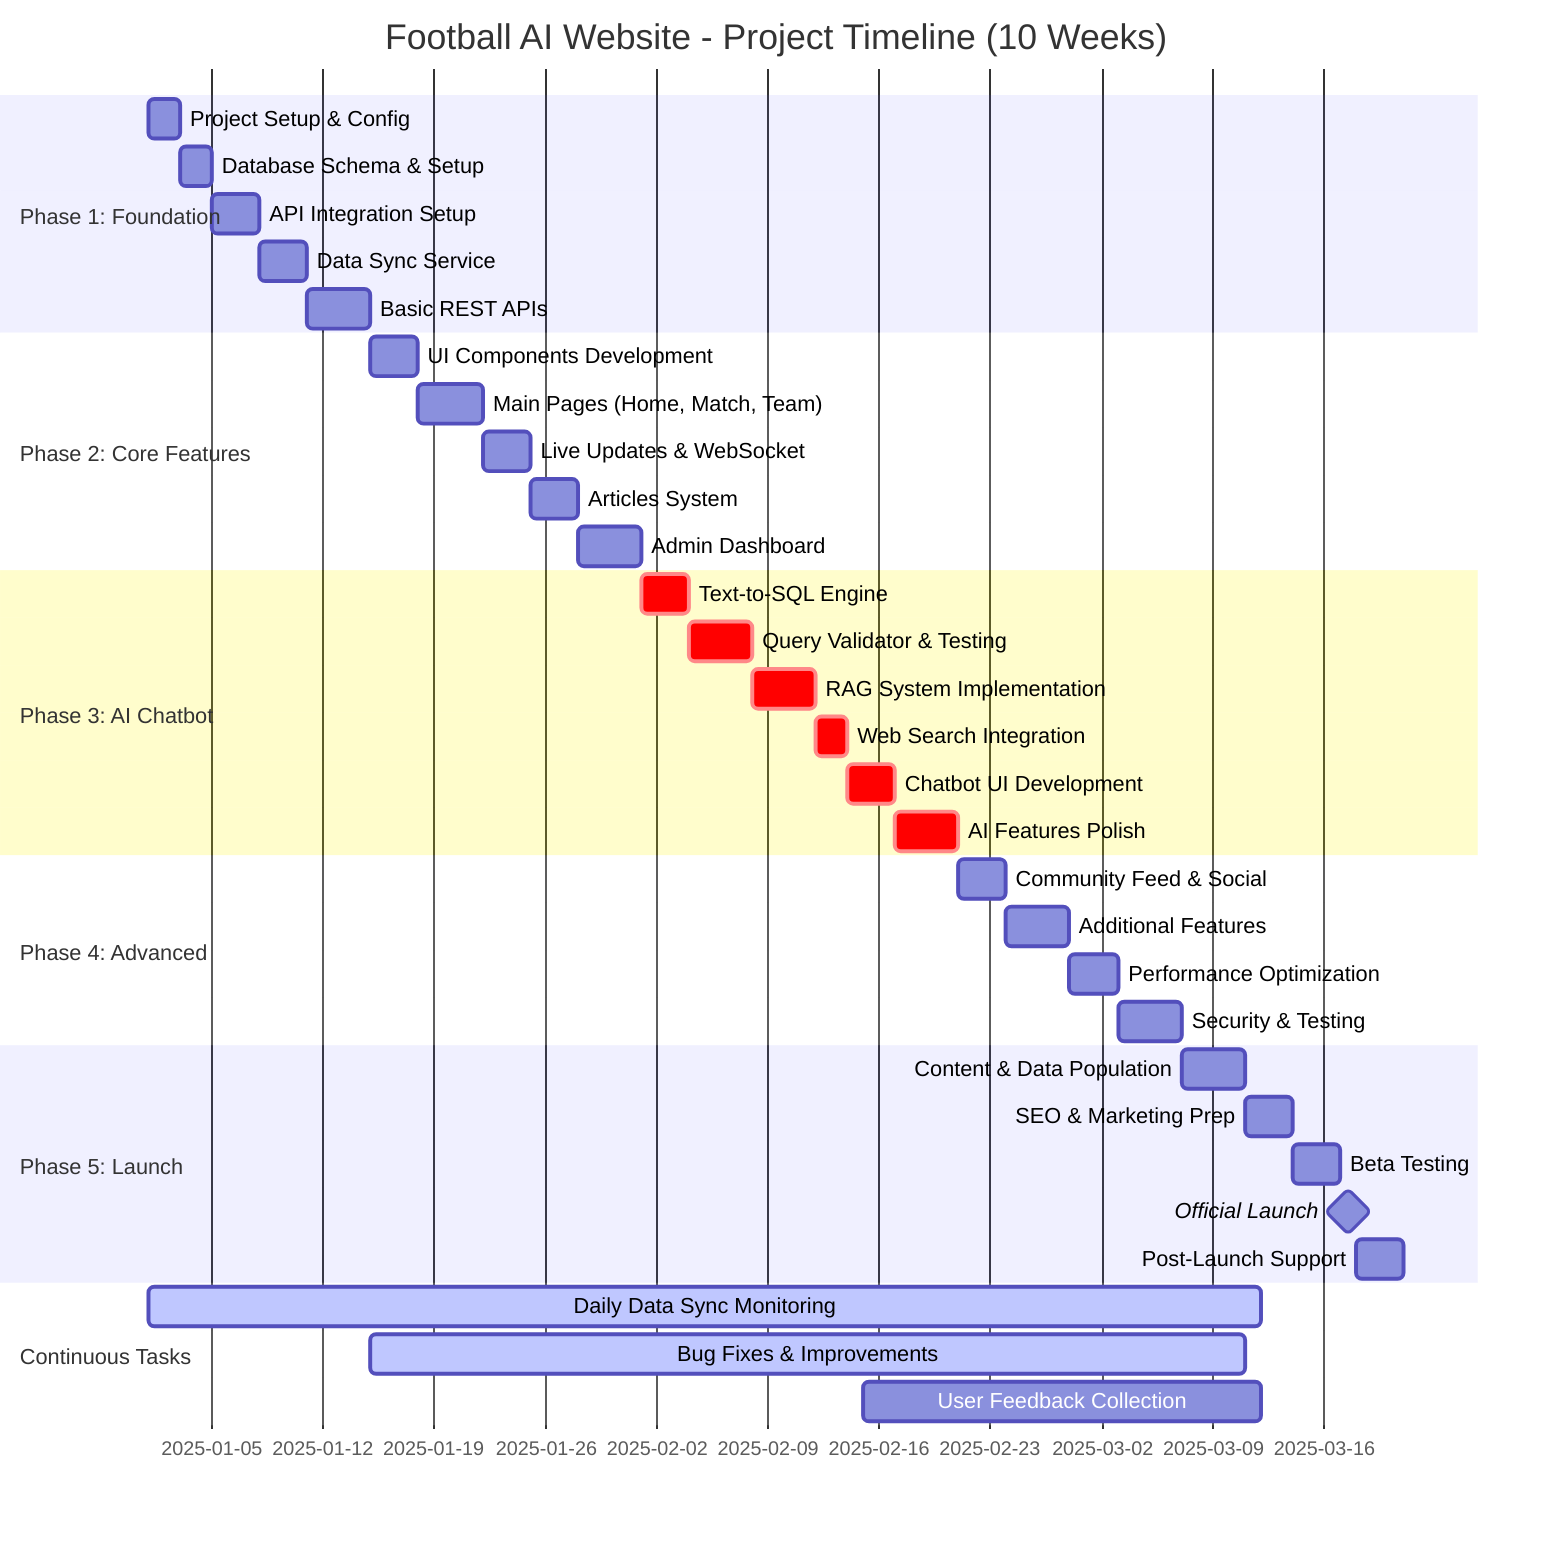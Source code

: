 %% GANTT CHART - PROJECT TIMELINE

gantt
    title Football AI Website - Project Timeline (10 Weeks)
    dateFormat YYYY-MM-DD
    
    section Phase 1: Foundation
    Project Setup & Config           :a1, 2025-01-01, 2d
    Database Schema & Setup          :a2, after a1, 2d
    API Integration Setup            :a3, after a2, 3d
    Data Sync Service                :a4, after a3, 3d
    Basic REST APIs                  :a5, after a4, 4d
    
    section Phase 2: Core Features
    UI Components Development        :b1, after a5, 3d
    Main Pages (Home, Match, Team)  :b2, after b1, 4d
    Live Updates & WebSocket         :b3, after b2, 3d
    Articles System                  :b4, after b3, 3d
    Admin Dashboard                  :b5, after b4, 4d
    
    section Phase 3: AI Chatbot
    Text-to-SQL Engine              :crit, c1, after b5, 3d
    Query Validator & Testing        :crit, c2, after c1, 4d
    RAG System Implementation        :crit, c3, after c2, 4d
    Web Search Integration           :crit, c4, after c3, 2d
    Chatbot UI Development           :crit, c5, after c4, 3d
    AI Features Polish               :crit, c6, after c5, 4d
    
    section Phase 4: Advanced
    Community Feed & Social          :d1, after c6, 3d
    Additional Features              :d2, after d1, 4d
    Performance Optimization         :d3, after d2, 3d
    Security & Testing               :d4, after d3, 4d
    
    section Phase 5: Launch
    Content & Data Population        :e1, after d4, 4d
    SEO & Marketing Prep             :e2, after e1, 3d
    Beta Testing                     :e3, after e2, 3d
    Official Launch                  :milestone, e4, after e3, 1d
    Post-Launch Support              :e5, after e4, 3d

    section Continuous Tasks
    Daily Data Sync Monitoring       :active, 2025-01-01, 70d
    Bug Fixes & Improvements         :active, 2025-01-15, 55d
    User Feedback Collection         :2025-02-15, 25d